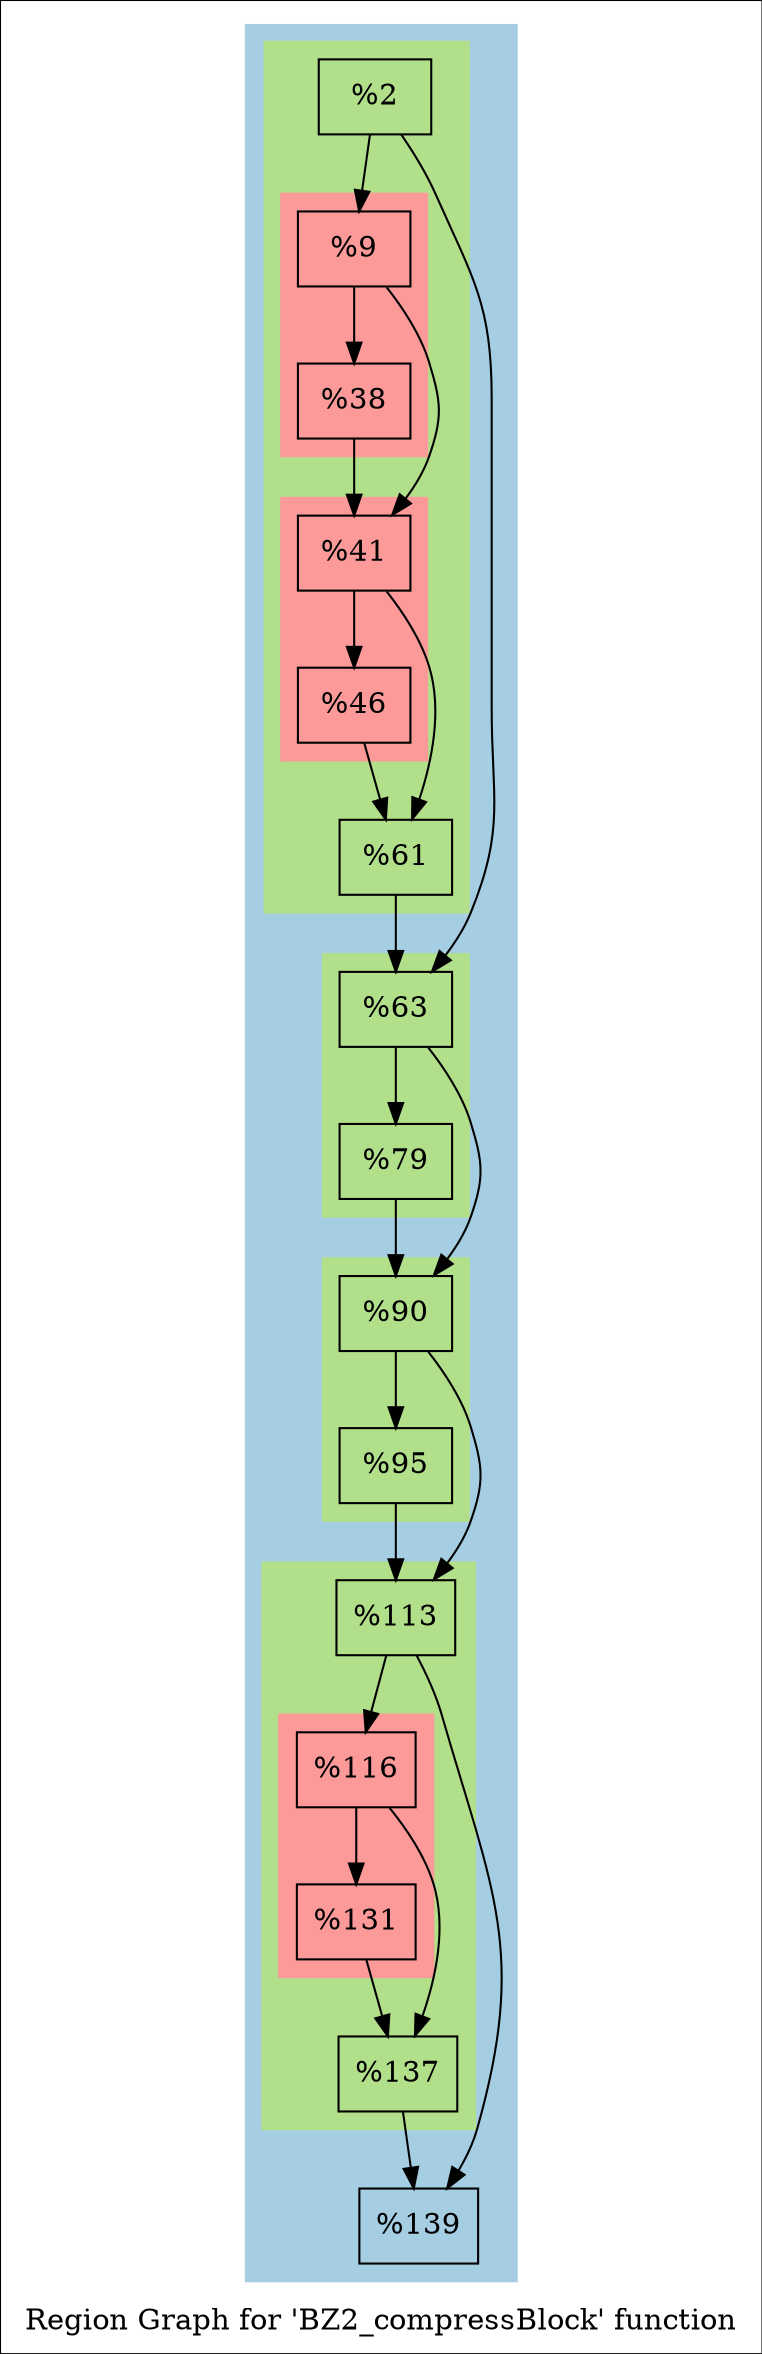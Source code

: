 digraph "Region Graph for 'BZ2_compressBlock' function" {
	label="Region Graph for 'BZ2_compressBlock' function";

	Node0x111b010 [shape=record,label="{%2}"];
	Node0x111b010 -> Node0x137ae20;
	Node0x111b010 -> Node0x137a630;
	Node0x137ae20 [shape=record,label="{%9}"];
	Node0x137ae20 -> Node0x13b03a0;
	Node0x137ae20 -> Node0x144a320;
	Node0x13b03a0 [shape=record,label="{%38}"];
	Node0x13b03a0 -> Node0x144a320;
	Node0x144a320 [shape=record,label="{%41}"];
	Node0x144a320 -> Node0x1366310;
	Node0x144a320 -> Node0x13ac1c0;
	Node0x1366310 [shape=record,label="{%46}"];
	Node0x1366310 -> Node0x13ac1c0;
	Node0x13ac1c0 [shape=record,label="{%61}"];
	Node0x13ac1c0 -> Node0x137a630;
	Node0x137a630 [shape=record,label="{%63}"];
	Node0x137a630 -> Node0x13957a0;
	Node0x137a630 -> Node0x137d0a0;
	Node0x13957a0 [shape=record,label="{%79}"];
	Node0x13957a0 -> Node0x137d0a0;
	Node0x137d0a0 [shape=record,label="{%90}"];
	Node0x137d0a0 -> Node0x12e6fe0;
	Node0x137d0a0 -> Node0x142f750;
	Node0x12e6fe0 [shape=record,label="{%95}"];
	Node0x12e6fe0 -> Node0x142f750;
	Node0x142f750 [shape=record,label="{%113}"];
	Node0x142f750 -> Node0x13bc1e0;
	Node0x142f750 -> Node0x13a6580;
	Node0x13bc1e0 [shape=record,label="{%116}"];
	Node0x13bc1e0 -> Node0x13955f0;
	Node0x13bc1e0 -> Node0x1435e50;
	Node0x13955f0 [shape=record,label="{%131}"];
	Node0x13955f0 -> Node0x1435e50;
	Node0x1435e50 [shape=record,label="{%137}"];
	Node0x1435e50 -> Node0x13a6580;
	Node0x13a6580 [shape=record,label="{%139}"];
	colorscheme = "paired12"
        subgraph cluster_0x10b8860 {
          label = "";
          style = filled;
          color = 1
          subgraph cluster_0x145b690 {
            label = "";
            style = filled;
            color = 3
            subgraph cluster_0x145b610 {
              label = "";
              style = filled;
              color = 5
              Node0x137ae20;
              Node0x13b03a0;
            }
            subgraph cluster_0x1479800 {
              label = "";
              style = filled;
              color = 5
              Node0x144a320;
              Node0x1366310;
            }
            Node0x111b010;
            Node0x13ac1c0;
          }
          subgraph cluster_0x10b92f0 {
            label = "";
            style = filled;
            color = 3
            Node0x137a630;
            Node0x13957a0;
          }
          subgraph cluster_0x10b9270 {
            label = "";
            style = filled;
            color = 3
            Node0x137d0a0;
            Node0x12e6fe0;
          }
          subgraph cluster_0x1429130 {
            label = "";
            style = filled;
            color = 3
            subgraph cluster_0x142ee10 {
              label = "";
              style = filled;
              color = 5
              Node0x13bc1e0;
              Node0x13955f0;
            }
            Node0x142f750;
            Node0x1435e50;
          }
          Node0x13a6580;
        }
}
